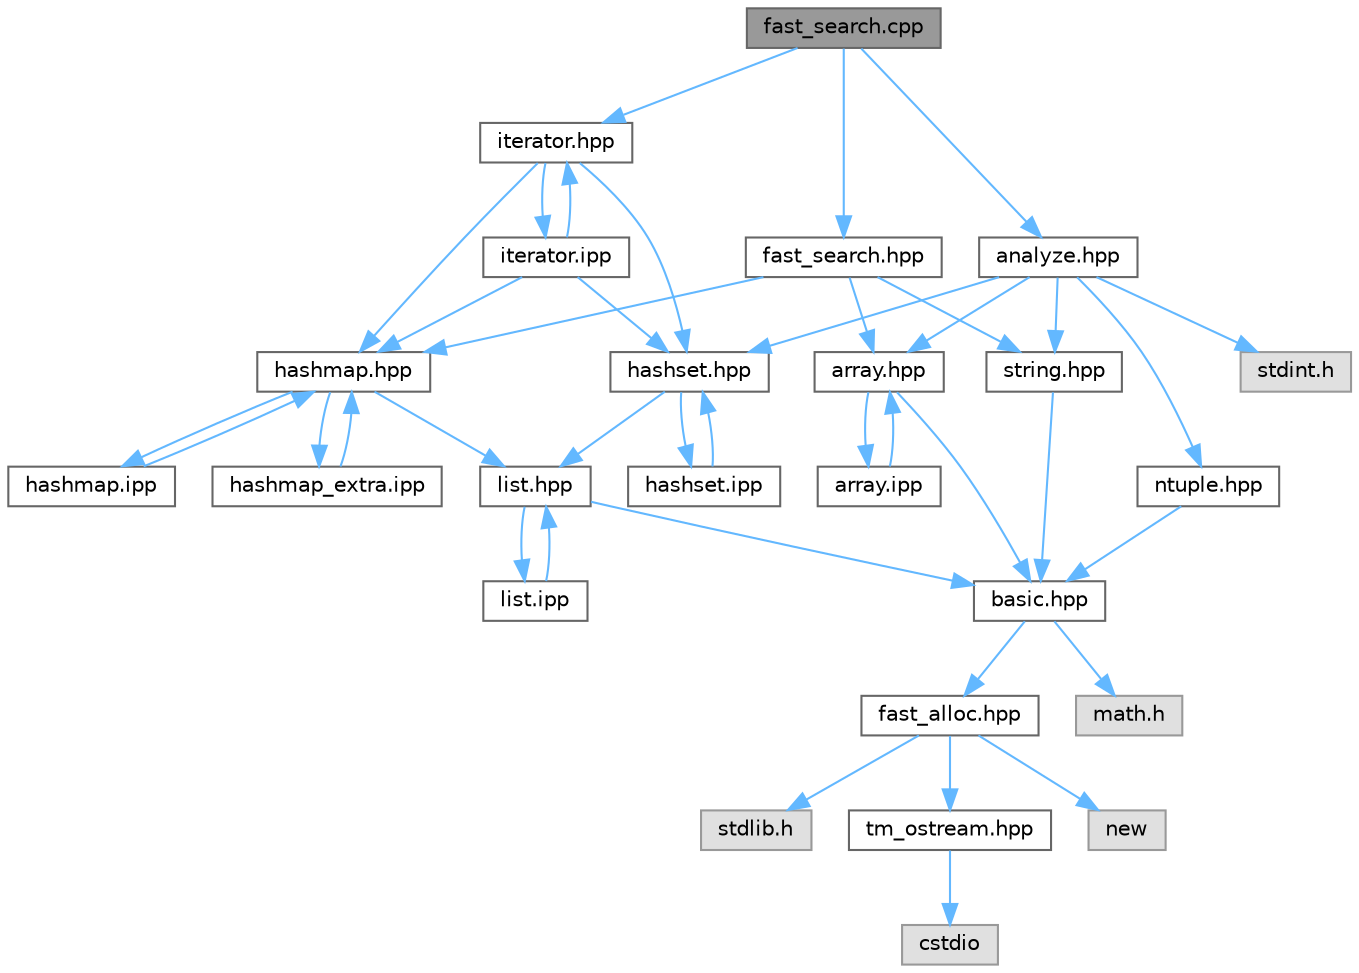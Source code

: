 digraph "fast_search.cpp"
{
 // LATEX_PDF_SIZE
  bgcolor="transparent";
  edge [fontname=Helvetica,fontsize=10,labelfontname=Helvetica,labelfontsize=10];
  node [fontname=Helvetica,fontsize=10,shape=box,height=0.2,width=0.4];
  Node1 [label="fast_search.cpp",height=0.2,width=0.4,color="gray40", fillcolor="grey60", style="filled", fontcolor="black",tooltip=" "];
  Node1 -> Node2 [color="steelblue1",style="solid"];
  Node2 [label="fast_search.hpp",height=0.2,width=0.4,color="grey40", fillcolor="white", style="filled",URL="$fast__search_8hpp.html",tooltip=" "];
  Node2 -> Node3 [color="steelblue1",style="solid"];
  Node3 [label="array.hpp",height=0.2,width=0.4,color="grey40", fillcolor="white", style="filled",URL="$array_8hpp.html",tooltip=" "];
  Node3 -> Node4 [color="steelblue1",style="solid"];
  Node4 [label="basic.hpp",height=0.2,width=0.4,color="grey40", fillcolor="white", style="filled",URL="$basic_8hpp.html",tooltip=" "];
  Node4 -> Node5 [color="steelblue1",style="solid"];
  Node5 [label="fast_alloc.hpp",height=0.2,width=0.4,color="grey40", fillcolor="white", style="filled",URL="$fast__alloc_8hpp.html",tooltip=" "];
  Node5 -> Node6 [color="steelblue1",style="solid"];
  Node6 [label="stdlib.h",height=0.2,width=0.4,color="grey60", fillcolor="#E0E0E0", style="filled",tooltip=" "];
  Node5 -> Node7 [color="steelblue1",style="solid"];
  Node7 [label="tm_ostream.hpp",height=0.2,width=0.4,color="grey40", fillcolor="white", style="filled",URL="$tm__ostream_8hpp.html",tooltip=" "];
  Node7 -> Node8 [color="steelblue1",style="solid"];
  Node8 [label="cstdio",height=0.2,width=0.4,color="grey60", fillcolor="#E0E0E0", style="filled",tooltip=" "];
  Node5 -> Node9 [color="steelblue1",style="solid"];
  Node9 [label="new",height=0.2,width=0.4,color="grey60", fillcolor="#E0E0E0", style="filled",tooltip=" "];
  Node4 -> Node10 [color="steelblue1",style="solid"];
  Node10 [label="math.h",height=0.2,width=0.4,color="grey60", fillcolor="#E0E0E0", style="filled",tooltip=" "];
  Node3 -> Node11 [color="steelblue1",style="solid"];
  Node11 [label="array.ipp",height=0.2,width=0.4,color="grey40", fillcolor="white", style="filled",URL="$array_8ipp.html",tooltip=" "];
  Node11 -> Node3 [color="steelblue1",style="solid"];
  Node2 -> Node12 [color="steelblue1",style="solid"];
  Node12 [label="hashmap.hpp",height=0.2,width=0.4,color="grey40", fillcolor="white", style="filled",URL="$hashmap_8hpp.html",tooltip=" "];
  Node12 -> Node13 [color="steelblue1",style="solid"];
  Node13 [label="list.hpp",height=0.2,width=0.4,color="grey40", fillcolor="white", style="filled",URL="$list_8hpp.html",tooltip=" "];
  Node13 -> Node4 [color="steelblue1",style="solid"];
  Node13 -> Node14 [color="steelblue1",style="solid"];
  Node14 [label="list.ipp",height=0.2,width=0.4,color="grey40", fillcolor="white", style="filled",URL="$list_8ipp.html",tooltip=" "];
  Node14 -> Node13 [color="steelblue1",style="solid"];
  Node12 -> Node15 [color="steelblue1",style="solid"];
  Node15 [label="hashmap.ipp",height=0.2,width=0.4,color="grey40", fillcolor="white", style="filled",URL="$hashmap_8ipp.html",tooltip=" "];
  Node15 -> Node12 [color="steelblue1",style="solid"];
  Node12 -> Node16 [color="steelblue1",style="solid"];
  Node16 [label="hashmap_extra.ipp",height=0.2,width=0.4,color="grey40", fillcolor="white", style="filled",URL="$hashmap__extra_8ipp.html",tooltip=" "];
  Node16 -> Node12 [color="steelblue1",style="solid"];
  Node2 -> Node17 [color="steelblue1",style="solid"];
  Node17 [label="string.hpp",height=0.2,width=0.4,color="grey40", fillcolor="white", style="filled",URL="$string_8hpp.html",tooltip=" "];
  Node17 -> Node4 [color="steelblue1",style="solid"];
  Node1 -> Node18 [color="steelblue1",style="solid"];
  Node18 [label="analyze.hpp",height=0.2,width=0.4,color="grey40", fillcolor="white", style="filled",URL="$analyze_8hpp.html",tooltip=" "];
  Node18 -> Node19 [color="steelblue1",style="solid"];
  Node19 [label="stdint.h",height=0.2,width=0.4,color="grey60", fillcolor="#E0E0E0", style="filled",tooltip=" "];
  Node18 -> Node3 [color="steelblue1",style="solid"];
  Node18 -> Node20 [color="steelblue1",style="solid"];
  Node20 [label="hashset.hpp",height=0.2,width=0.4,color="grey40", fillcolor="white", style="filled",URL="$hashset_8hpp.html",tooltip=" "];
  Node20 -> Node13 [color="steelblue1",style="solid"];
  Node20 -> Node21 [color="steelblue1",style="solid"];
  Node21 [label="hashset.ipp",height=0.2,width=0.4,color="grey40", fillcolor="white", style="filled",URL="$hashset_8ipp.html",tooltip=" "];
  Node21 -> Node20 [color="steelblue1",style="solid"];
  Node18 -> Node22 [color="steelblue1",style="solid"];
  Node22 [label="ntuple.hpp",height=0.2,width=0.4,color="grey40", fillcolor="white", style="filled",URL="$ntuple_8hpp.html",tooltip=" "];
  Node22 -> Node4 [color="steelblue1",style="solid"];
  Node18 -> Node17 [color="steelblue1",style="solid"];
  Node1 -> Node23 [color="steelblue1",style="solid"];
  Node23 [label="iterator.hpp",height=0.2,width=0.4,color="grey40", fillcolor="white", style="filled",URL="$iterator_8hpp.html",tooltip=" "];
  Node23 -> Node12 [color="steelblue1",style="solid"];
  Node23 -> Node20 [color="steelblue1",style="solid"];
  Node23 -> Node24 [color="steelblue1",style="solid"];
  Node24 [label="iterator.ipp",height=0.2,width=0.4,color="grey40", fillcolor="white", style="filled",URL="$iterator_8ipp.html",tooltip=" "];
  Node24 -> Node12 [color="steelblue1",style="solid"];
  Node24 -> Node20 [color="steelblue1",style="solid"];
  Node24 -> Node23 [color="steelblue1",style="solid"];
}
